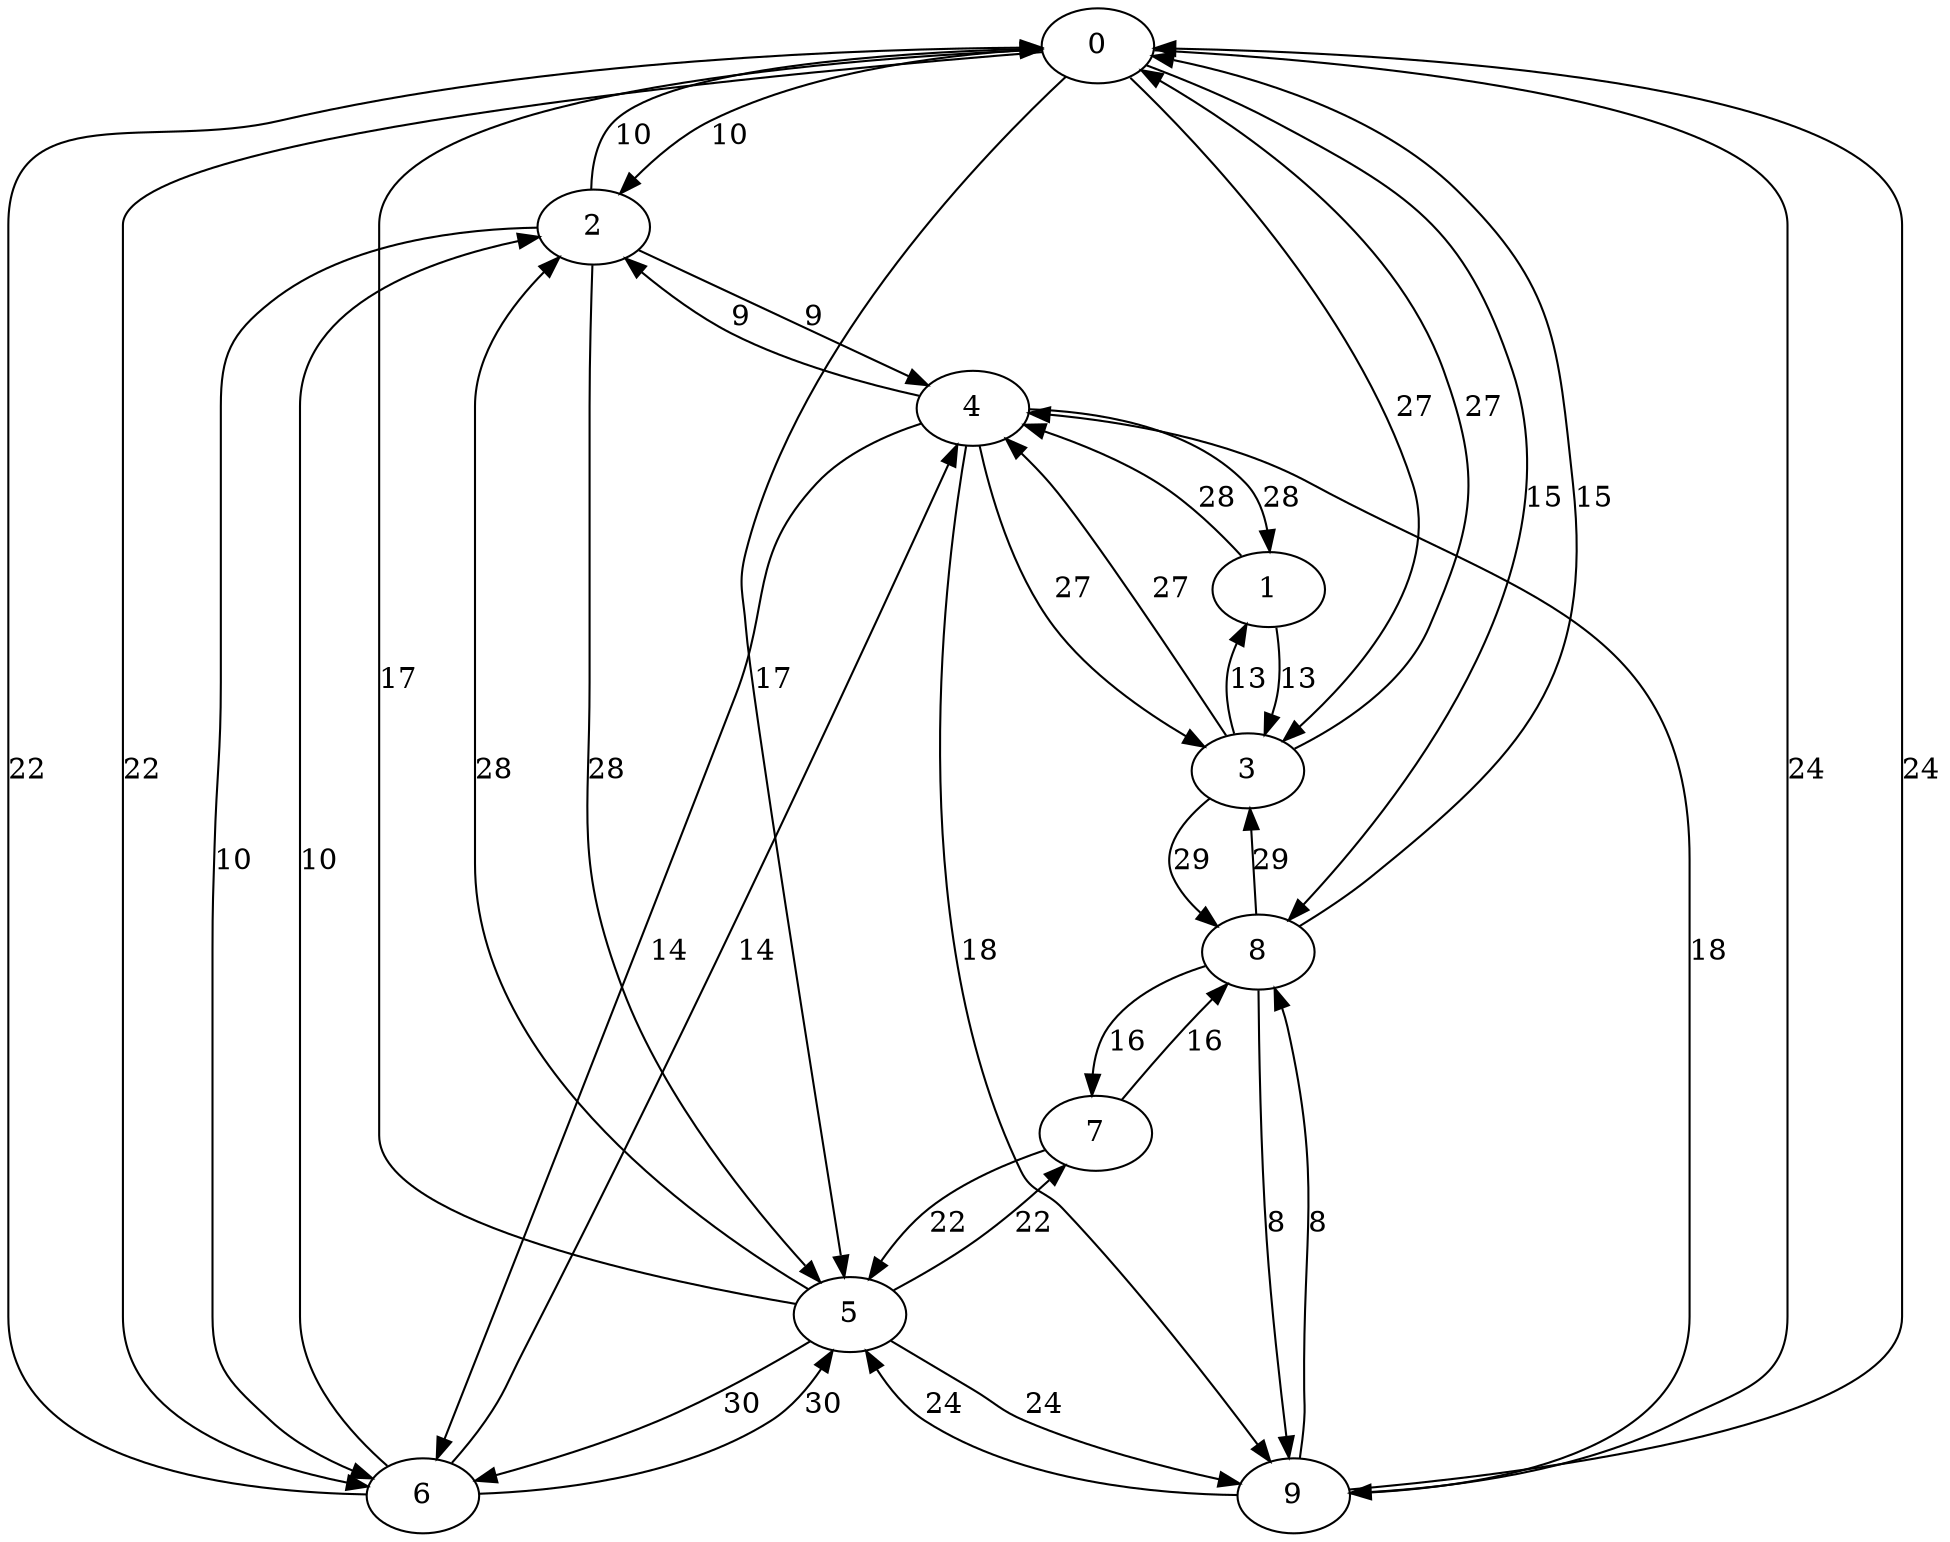 digraph G {
0 -> 2 [label="10"];
0 -> 3 [label="27"];
0 -> 5 [label="17"];
0 -> 6 [label="22"];
0 -> 8 [label="15"];
0 -> 9 [label="24"];
1 -> 3 [label="13"];
1 -> 4 [label="28"];
2 -> 0 [label="10"];
2 -> 4 [label="9"];
2 -> 5 [label="28"];
2 -> 6 [label="10"];
3 -> 0 [label="27"];
3 -> 1 [label="13"];
3 -> 4 [label="27"];
3 -> 8 [label="29"];
4 -> 1 [label="28"];
4 -> 2 [label="9"];
4 -> 3 [label="27"];
4 -> 6 [label="14"];
4 -> 9 [label="18"];
5 -> 0 [label="17"];
5 -> 2 [label="28"];
5 -> 6 [label="30"];
5 -> 7 [label="22"];
5 -> 9 [label="24"];
6 -> 0 [label="22"];
6 -> 2 [label="10"];
6 -> 4 [label="14"];
6 -> 5 [label="30"];
7 -> 5 [label="22"];
7 -> 8 [label="16"];
8 -> 0 [label="15"];
8 -> 3 [label="29"];
8 -> 7 [label="16"];
8 -> 9 [label="8"];
9 -> 0 [label="24"];
9 -> 4 [label="18"];
9 -> 5 [label="24"];
9 -> 8 [label="8"];
}
